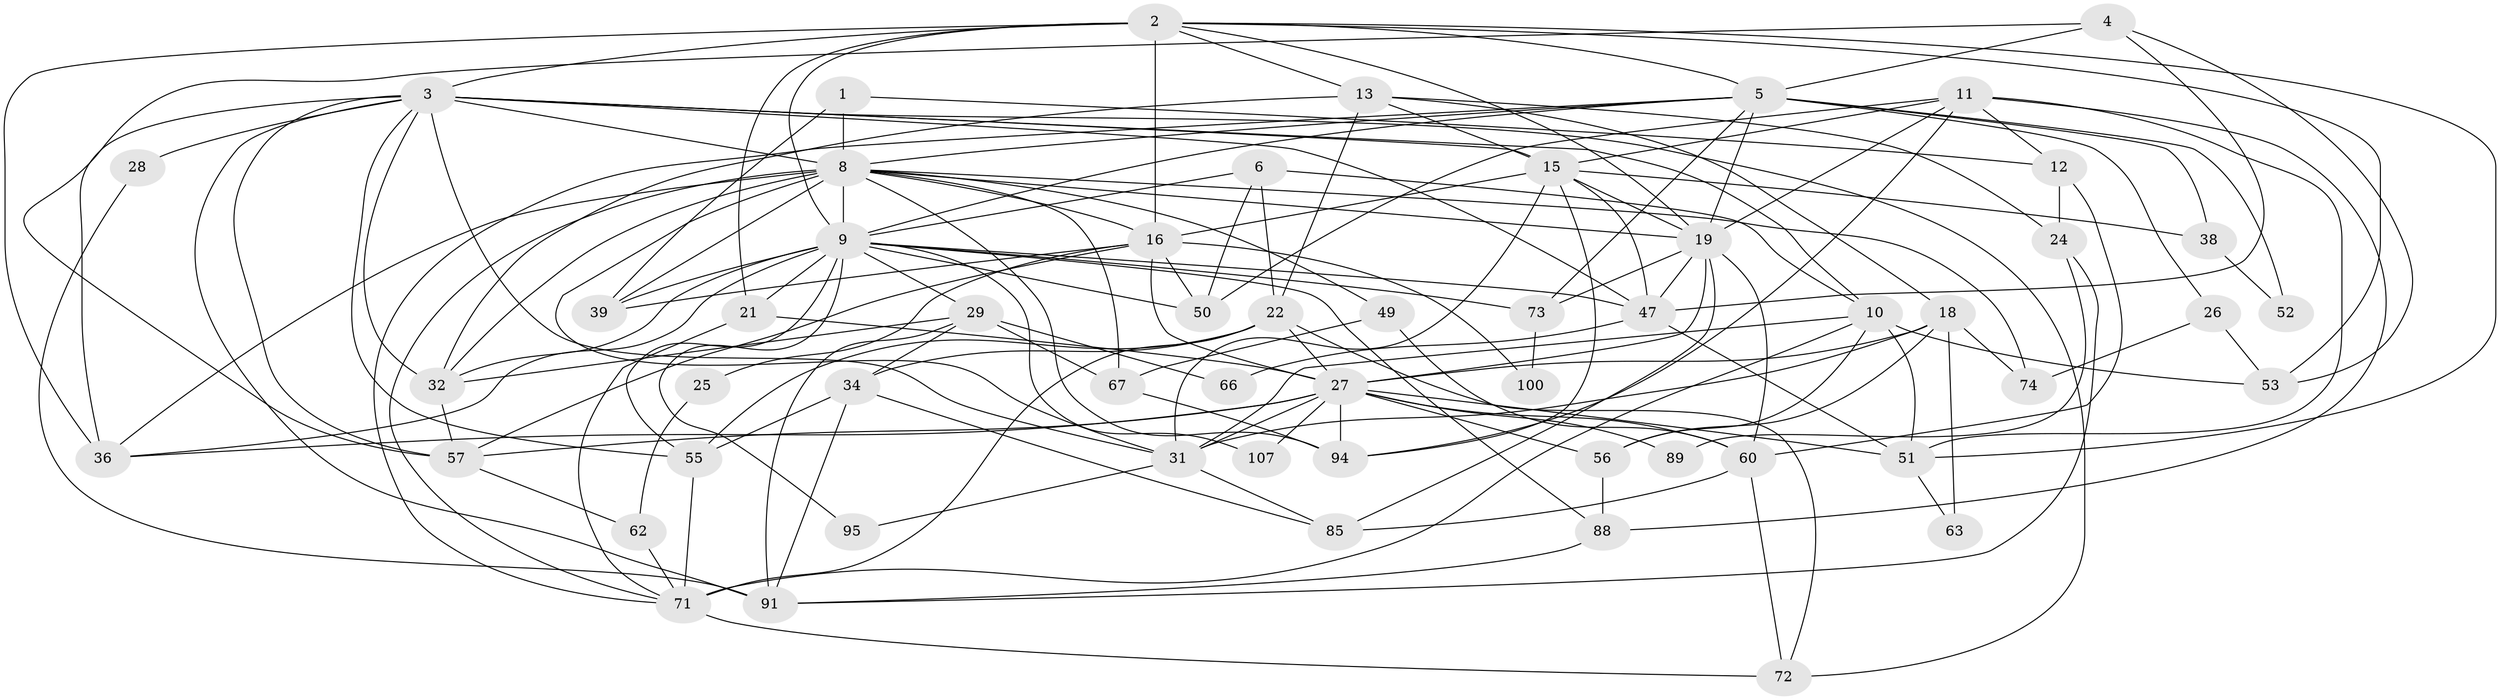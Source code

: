 // original degree distribution, {3: 0.2743362831858407, 4: 0.2743362831858407, 2: 0.1415929203539823, 5: 0.1592920353982301, 7: 0.05309734513274336, 6: 0.07964601769911504, 9: 0.008849557522123894, 8: 0.008849557522123894}
// Generated by graph-tools (version 1.1) at 2025/15/03/09/25 04:15:01]
// undirected, 56 vertices, 155 edges
graph export_dot {
graph [start="1"]
  node [color=gray90,style=filled];
  1;
  2 [super="+108+77"];
  3 [super="+7+40"];
  4;
  5 [super="+23"];
  6 [super="+42"];
  8 [super="+61+59"];
  9 [super="+17+30+68"];
  10 [super="+41"];
  11 [super="+79+86+102"];
  12;
  13 [super="+33+20"];
  15 [super="+90+104"];
  16 [super="+76"];
  18 [super="+46"];
  19 [super="+64"];
  21 [super="+98"];
  22 [super="+101"];
  24;
  25;
  26;
  27 [super="+43+45"];
  28;
  29 [super="+35"];
  31 [super="+44+48"];
  32 [super="+84"];
  34 [super="+80"];
  36 [super="+110"];
  38;
  39 [super="+93"];
  47 [super="+96"];
  49;
  50;
  51 [super="+54+87"];
  52;
  53;
  55 [super="+69"];
  56 [super="+92"];
  57;
  60 [super="+82"];
  62;
  63;
  66;
  67;
  71 [super="+78+109"];
  72;
  73;
  74;
  85;
  88;
  89;
  91 [super="+99"];
  94;
  95;
  100;
  107;
  1 -- 12;
  1 -- 8;
  1 -- 39;
  2 -- 53;
  2 -- 9 [weight=2];
  2 -- 3;
  2 -- 36;
  2 -- 5;
  2 -- 16;
  2 -- 19;
  2 -- 51;
  2 -- 21;
  2 -- 13;
  3 -- 15;
  3 -- 36;
  3 -- 8 [weight=2];
  3 -- 57;
  3 -- 91;
  3 -- 32;
  3 -- 72;
  3 -- 10;
  3 -- 47;
  3 -- 55 [weight=2];
  3 -- 28;
  3 -- 31;
  4 -- 47;
  4 -- 53;
  4 -- 57;
  4 -- 5;
  5 -- 19;
  5 -- 38;
  5 -- 8;
  5 -- 9;
  5 -- 73;
  5 -- 52;
  5 -- 26;
  5 -- 71;
  6 -- 50;
  6 -- 10;
  6 -- 9;
  6 -- 22;
  8 -- 19;
  8 -- 36;
  8 -- 31;
  8 -- 32;
  8 -- 67;
  8 -- 39;
  8 -- 9;
  8 -- 71;
  8 -- 74;
  8 -- 49;
  8 -- 94;
  8 -- 16;
  9 -- 21;
  9 -- 50;
  9 -- 39 [weight=2];
  9 -- 95;
  9 -- 32 [weight=2];
  9 -- 36;
  9 -- 107;
  9 -- 88 [weight=2];
  9 -- 73;
  9 -- 55;
  9 -- 29;
  9 -- 47;
  10 -- 53;
  10 -- 51;
  10 -- 71;
  10 -- 56;
  10 -- 31;
  11 -- 12;
  11 -- 50;
  11 -- 88;
  11 -- 51;
  11 -- 19;
  11 -- 15 [weight=2];
  11 -- 94;
  12 -- 24;
  12 -- 60;
  13 -- 15;
  13 -- 32 [weight=2];
  13 -- 24;
  13 -- 22 [weight=2];
  13 -- 18;
  15 -- 38;
  15 -- 19;
  15 -- 94;
  15 -- 31;
  15 -- 47;
  15 -- 16;
  16 -- 57;
  16 -- 39;
  16 -- 100;
  16 -- 50;
  16 -- 25;
  16 -- 27;
  18 -- 74;
  18 -- 63;
  18 -- 31;
  18 -- 56;
  18 -- 27;
  19 -- 85;
  19 -- 73;
  19 -- 27;
  19 -- 47;
  19 -- 60;
  21 -- 27;
  21 -- 71;
  22 -- 27 [weight=2];
  22 -- 34 [weight=2];
  22 -- 55 [weight=2];
  22 -- 71;
  22 -- 72;
  24 -- 89;
  24 -- 91;
  25 -- 62;
  26 -- 53;
  26 -- 74;
  27 -- 57;
  27 -- 107;
  27 -- 94;
  27 -- 56;
  27 -- 89;
  27 -- 31;
  27 -- 51;
  27 -- 60;
  27 -- 36;
  28 -- 91;
  29 -- 67;
  29 -- 34;
  29 -- 32;
  29 -- 66;
  29 -- 91;
  31 -- 85;
  31 -- 95;
  32 -- 57;
  34 -- 91;
  34 -- 85;
  34 -- 55;
  38 -- 52;
  47 -- 66;
  47 -- 51;
  49 -- 60;
  49 -- 67;
  51 -- 63;
  55 -- 71;
  56 -- 88;
  57 -- 62;
  60 -- 85;
  60 -- 72;
  62 -- 71;
  67 -- 94;
  71 -- 72;
  73 -- 100;
  88 -- 91;
}
